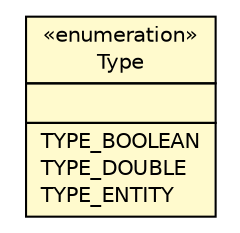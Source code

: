 #!/usr/local/bin/dot
#
# Class diagram 
# Generated by UMLGraph version R5_6 (http://www.umlgraph.org/)
#

digraph G {
	edge [fontname="Helvetica",fontsize=10,labelfontname="Helvetica",labelfontsize=10];
	node [fontname="Helvetica",fontsize=10,shape=plaintext];
	nodesep=0.25;
	ranksep=0.5;
	// model.programs.parsing.language.Type
	c17144 [label=<<table title="model.programs.parsing.language.Type" border="0" cellborder="1" cellspacing="0" cellpadding="2" port="p" bgcolor="lemonChiffon" href="./Type.html">
		<tr><td><table border="0" cellspacing="0" cellpadding="1">
<tr><td align="center" balign="center"> &#171;enumeration&#187; </td></tr>
<tr><td align="center" balign="center"> Type </td></tr>
		</table></td></tr>
		<tr><td><table border="0" cellspacing="0" cellpadding="1">
<tr><td align="left" balign="left">  </td></tr>
		</table></td></tr>
		<tr><td><table border="0" cellspacing="0" cellpadding="1">
<tr><td align="left" balign="left"> TYPE_BOOLEAN </td></tr>
<tr><td align="left" balign="left"> TYPE_DOUBLE </td></tr>
<tr><td align="left" balign="left"> TYPE_ENTITY </td></tr>
		</table></td></tr>
		</table>>, URL="./Type.html", fontname="Helvetica", fontcolor="black", fontsize=10.0];
}

